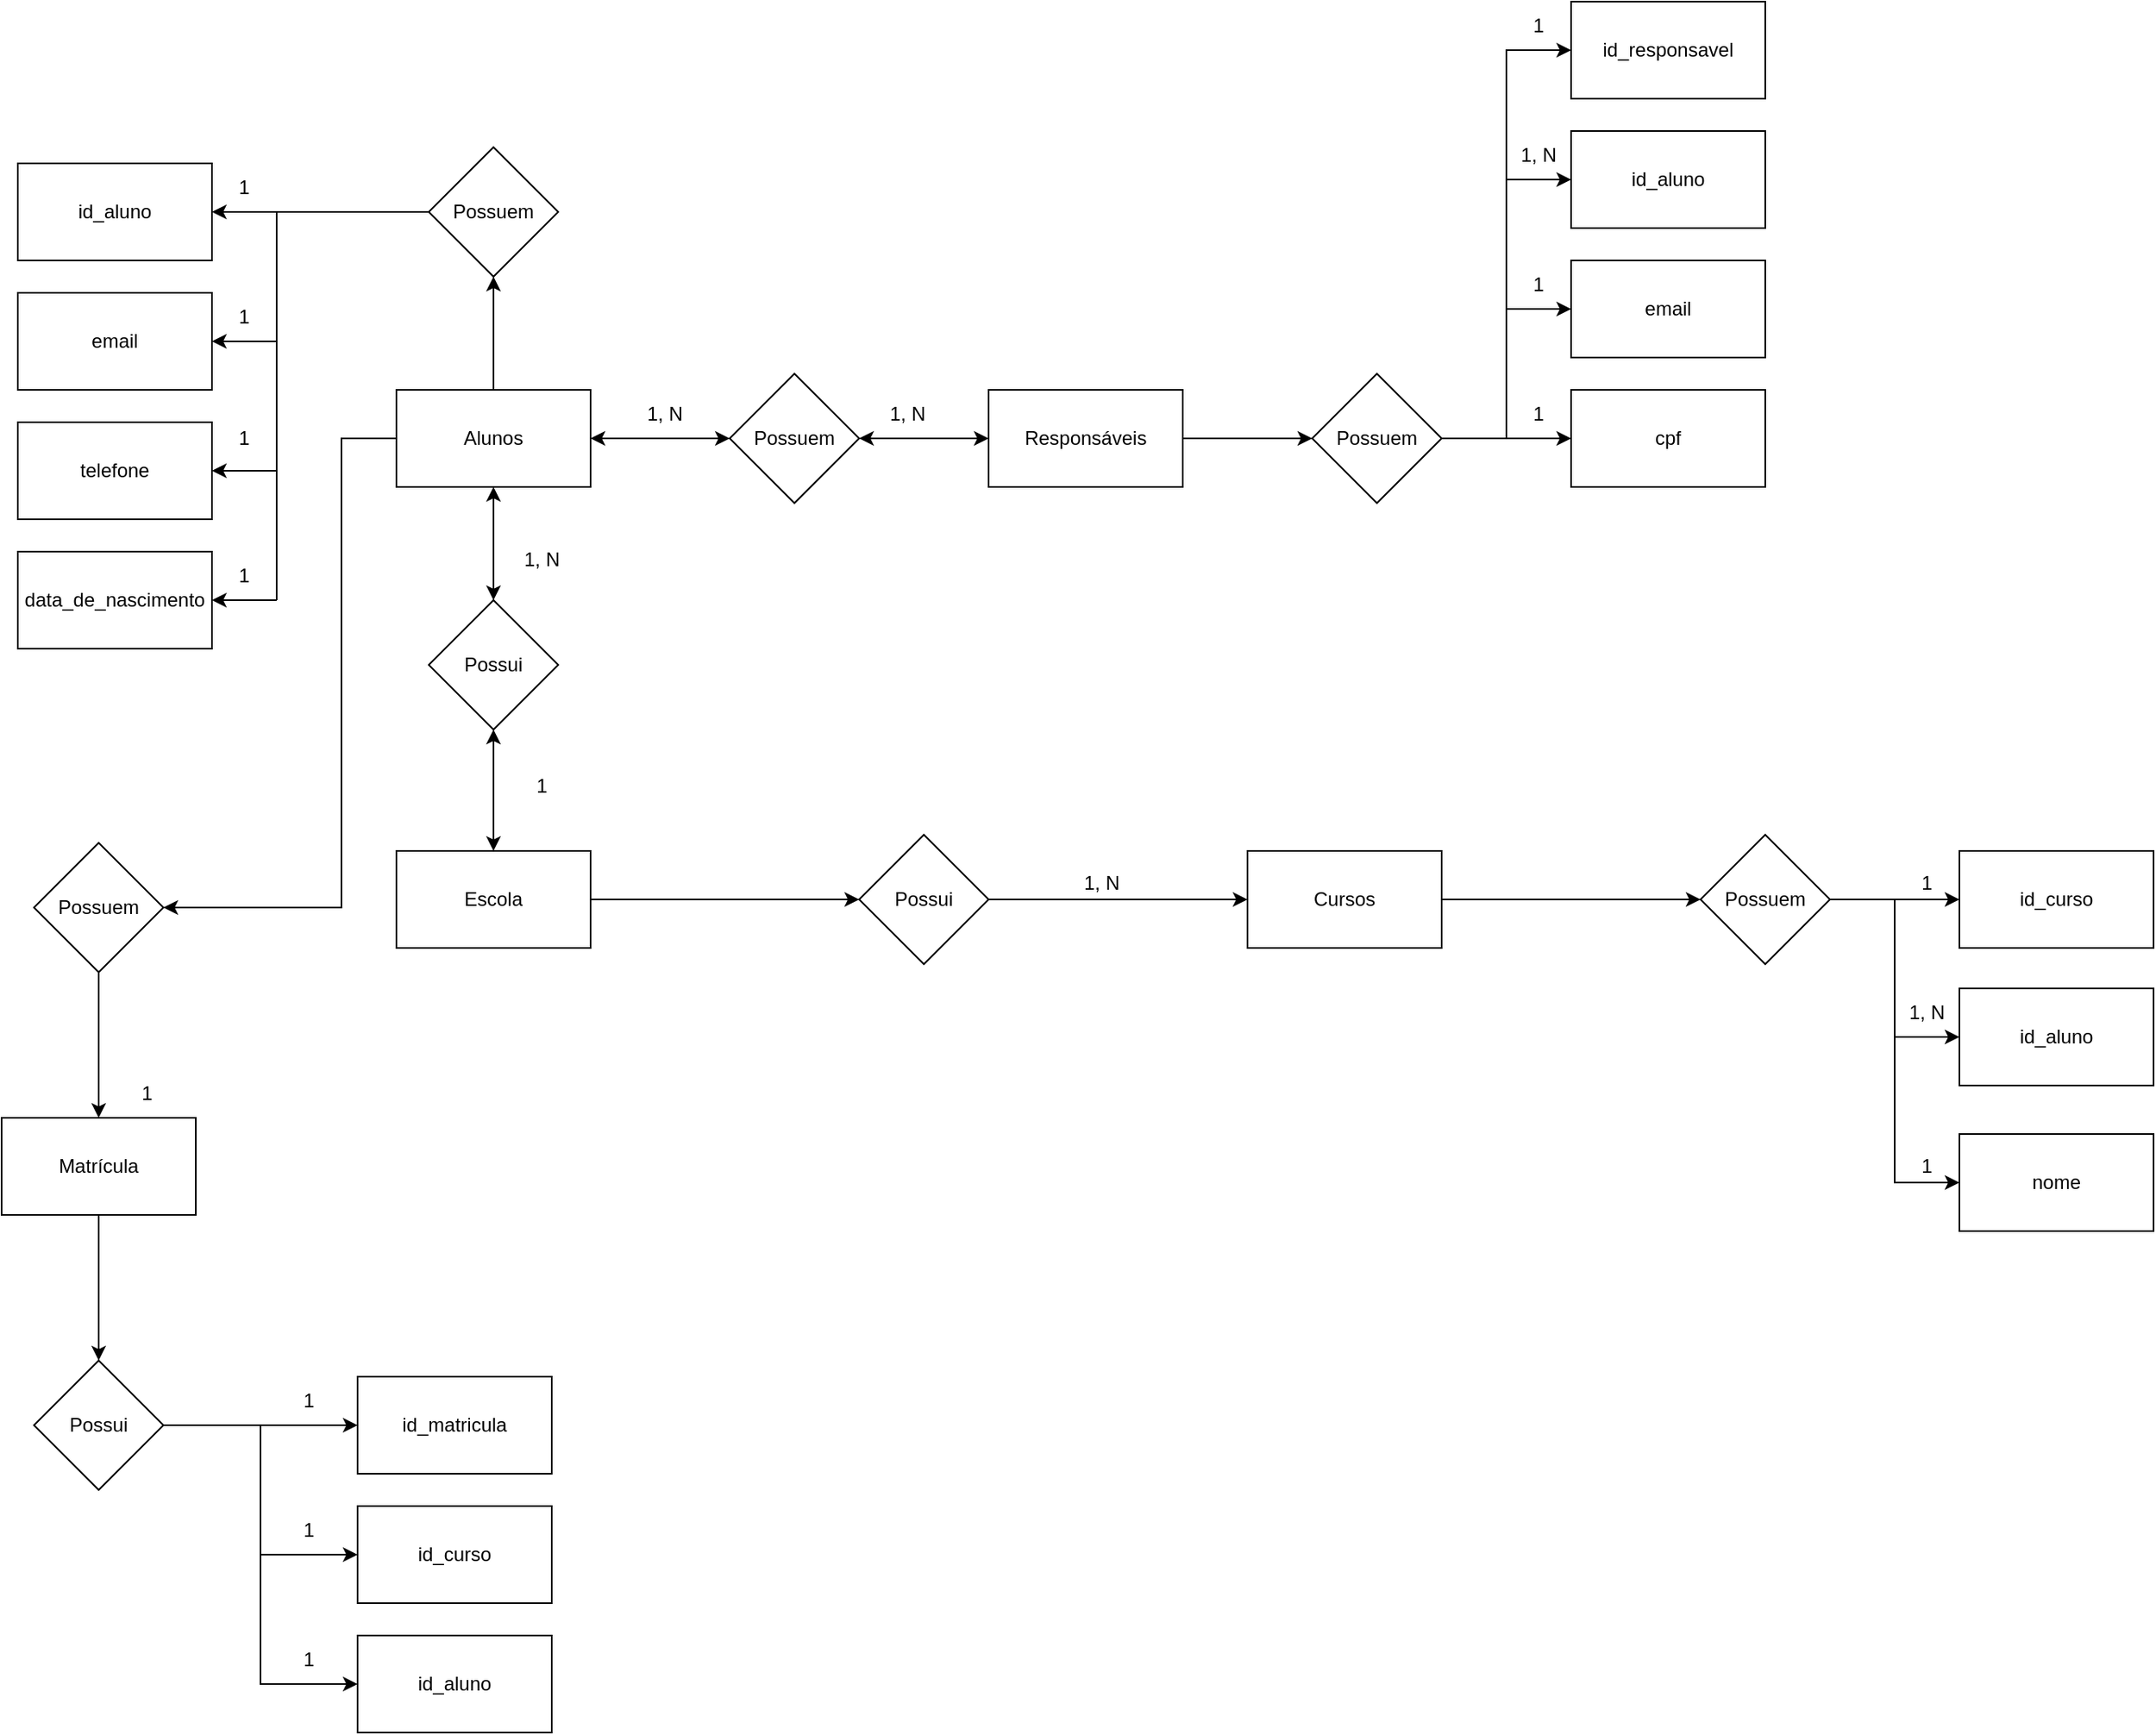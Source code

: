 <mxfile version="24.7.12">
  <diagram name="Página-1" id="xcKfCxiTL2I4_x74_rsH">
    <mxGraphModel grid="1" page="0" gridSize="10" guides="1" tooltips="1" connect="1" arrows="1" fold="1" pageScale="1" pageWidth="827" pageHeight="1169" math="0" shadow="0">
      <root>
        <mxCell id="0" />
        <mxCell id="1" parent="0" />
        <mxCell id="mWRZozpnn4bYu3sgDzk4-19" style="edgeStyle=orthogonalEdgeStyle;rounded=0;orthogonalLoop=1;jettySize=auto;html=1;" edge="1" parent="1" source="mWRZozpnn4bYu3sgDzk4-1">
          <mxGeometry relative="1" as="geometry">
            <mxPoint x="640" y="585" as="targetPoint" />
          </mxGeometry>
        </mxCell>
        <mxCell id="mWRZozpnn4bYu3sgDzk4-1" value="Escola" style="rounded=0;whiteSpace=wrap;html=1;glass=0;" vertex="1" parent="1">
          <mxGeometry x="354" y="555" width="120" height="60" as="geometry" />
        </mxCell>
        <mxCell id="mWRZozpnn4bYu3sgDzk4-3" value="Possui" style="rhombus;whiteSpace=wrap;html=1;" vertex="1" parent="1">
          <mxGeometry x="374" y="400" width="80" height="80" as="geometry" />
        </mxCell>
        <mxCell id="mWRZozpnn4bYu3sgDzk4-6" style="edgeStyle=orthogonalEdgeStyle;rounded=0;orthogonalLoop=1;jettySize=auto;html=1;" edge="1" parent="1" source="mWRZozpnn4bYu3sgDzk4-5">
          <mxGeometry relative="1" as="geometry">
            <mxPoint x="414" y="200" as="targetPoint" />
          </mxGeometry>
        </mxCell>
        <mxCell id="mWRZozpnn4bYu3sgDzk4-52" style="edgeStyle=orthogonalEdgeStyle;rounded=0;orthogonalLoop=1;jettySize=auto;html=1;entryX=1;entryY=0.5;entryDx=0;entryDy=0;" edge="1" parent="1" source="mWRZozpnn4bYu3sgDzk4-5" target="mWRZozpnn4bYu3sgDzk4-53">
          <mxGeometry relative="1" as="geometry">
            <mxPoint x="310" y="600" as="targetPoint" />
            <Array as="points">
              <mxPoint x="320" y="300" />
              <mxPoint x="320" y="590" />
            </Array>
          </mxGeometry>
        </mxCell>
        <mxCell id="mWRZozpnn4bYu3sgDzk4-5" value="Alunos" style="rounded=0;whiteSpace=wrap;html=1;" vertex="1" parent="1">
          <mxGeometry x="354" y="270" width="120" height="60" as="geometry" />
        </mxCell>
        <mxCell id="mWRZozpnn4bYu3sgDzk4-9" style="edgeStyle=orthogonalEdgeStyle;rounded=0;orthogonalLoop=1;jettySize=auto;html=1;" edge="1" parent="1" source="mWRZozpnn4bYu3sgDzk4-7">
          <mxGeometry relative="1" as="geometry">
            <mxPoint x="240" y="160" as="targetPoint" />
          </mxGeometry>
        </mxCell>
        <mxCell id="mWRZozpnn4bYu3sgDzk4-7" value="Possuem" style="rhombus;whiteSpace=wrap;html=1;" vertex="1" parent="1">
          <mxGeometry x="374" y="120" width="80" height="80" as="geometry" />
        </mxCell>
        <mxCell id="mWRZozpnn4bYu3sgDzk4-11" value="" style="endArrow=none;html=1;rounded=0;" edge="1" parent="1">
          <mxGeometry width="50" height="50" relative="1" as="geometry">
            <mxPoint x="280" y="400" as="sourcePoint" />
            <mxPoint x="280" y="160" as="targetPoint" />
          </mxGeometry>
        </mxCell>
        <mxCell id="mWRZozpnn4bYu3sgDzk4-12" value="id_aluno" style="rounded=0;whiteSpace=wrap;html=1;" vertex="1" parent="1">
          <mxGeometry x="120" y="130" width="120" height="60" as="geometry" />
        </mxCell>
        <mxCell id="mWRZozpnn4bYu3sgDzk4-13" value="" style="endArrow=classic;html=1;rounded=0;entryX=1;entryY=0.5;entryDx=0;entryDy=0;" edge="1" parent="1" target="mWRZozpnn4bYu3sgDzk4-14">
          <mxGeometry width="50" height="50" relative="1" as="geometry">
            <mxPoint x="280" y="240" as="sourcePoint" />
            <mxPoint x="240" y="280" as="targetPoint" />
            <Array as="points">
              <mxPoint x="260" y="240" />
            </Array>
          </mxGeometry>
        </mxCell>
        <mxCell id="mWRZozpnn4bYu3sgDzk4-14" value="email" style="rounded=0;whiteSpace=wrap;html=1;" vertex="1" parent="1">
          <mxGeometry x="120" y="210" width="120" height="60" as="geometry" />
        </mxCell>
        <mxCell id="mWRZozpnn4bYu3sgDzk4-15" value="telefone" style="rounded=0;whiteSpace=wrap;html=1;" vertex="1" parent="1">
          <mxGeometry x="120" y="290" width="120" height="60" as="geometry" />
        </mxCell>
        <mxCell id="mWRZozpnn4bYu3sgDzk4-16" value="" style="endArrow=classic;html=1;rounded=0;entryX=1;entryY=0.5;entryDx=0;entryDy=0;" edge="1" parent="1" target="mWRZozpnn4bYu3sgDzk4-15">
          <mxGeometry width="50" height="50" relative="1" as="geometry">
            <mxPoint x="280" y="320" as="sourcePoint" />
            <mxPoint x="250" y="250" as="targetPoint" />
            <Array as="points" />
          </mxGeometry>
        </mxCell>
        <mxCell id="mWRZozpnn4bYu3sgDzk4-17" value="data_de_nascimento" style="rounded=0;whiteSpace=wrap;html=1;" vertex="1" parent="1">
          <mxGeometry x="120" y="370" width="120" height="60" as="geometry" />
        </mxCell>
        <mxCell id="mWRZozpnn4bYu3sgDzk4-18" value="" style="endArrow=classic;html=1;rounded=0;entryX=1;entryY=0.5;entryDx=0;entryDy=0;" edge="1" parent="1" target="mWRZozpnn4bYu3sgDzk4-17">
          <mxGeometry width="50" height="50" relative="1" as="geometry">
            <mxPoint x="280" y="400" as="sourcePoint" />
            <mxPoint x="250" y="330" as="targetPoint" />
            <Array as="points" />
          </mxGeometry>
        </mxCell>
        <mxCell id="mWRZozpnn4bYu3sgDzk4-21" style="edgeStyle=orthogonalEdgeStyle;rounded=0;orthogonalLoop=1;jettySize=auto;html=1;" edge="1" parent="1" source="mWRZozpnn4bYu3sgDzk4-20">
          <mxGeometry relative="1" as="geometry">
            <mxPoint x="880" y="585" as="targetPoint" />
          </mxGeometry>
        </mxCell>
        <mxCell id="mWRZozpnn4bYu3sgDzk4-20" value="Possui" style="rhombus;whiteSpace=wrap;html=1;" vertex="1" parent="1">
          <mxGeometry x="640" y="545" width="80" height="80" as="geometry" />
        </mxCell>
        <mxCell id="mWRZozpnn4bYu3sgDzk4-23" style="edgeStyle=orthogonalEdgeStyle;rounded=0;orthogonalLoop=1;jettySize=auto;html=1;" edge="1" parent="1" source="mWRZozpnn4bYu3sgDzk4-22">
          <mxGeometry relative="1" as="geometry">
            <mxPoint x="1160" y="585" as="targetPoint" />
          </mxGeometry>
        </mxCell>
        <mxCell id="mWRZozpnn4bYu3sgDzk4-22" value="Cursos" style="rounded=0;whiteSpace=wrap;html=1;" vertex="1" parent="1">
          <mxGeometry x="880" y="555" width="120" height="60" as="geometry" />
        </mxCell>
        <mxCell id="mWRZozpnn4bYu3sgDzk4-28" style="edgeStyle=orthogonalEdgeStyle;rounded=0;orthogonalLoop=1;jettySize=auto;html=1;" edge="1" parent="1" source="mWRZozpnn4bYu3sgDzk4-26">
          <mxGeometry relative="1" as="geometry">
            <mxPoint x="1320" y="585" as="targetPoint" />
          </mxGeometry>
        </mxCell>
        <mxCell id="mWRZozpnn4bYu3sgDzk4-30" style="edgeStyle=orthogonalEdgeStyle;rounded=0;orthogonalLoop=1;jettySize=auto;html=1;entryX=0;entryY=0.5;entryDx=0;entryDy=0;" edge="1" parent="1" source="mWRZozpnn4bYu3sgDzk4-26" target="mWRZozpnn4bYu3sgDzk4-32">
          <mxGeometry relative="1" as="geometry">
            <mxPoint x="1320" y="620" as="targetPoint" />
          </mxGeometry>
        </mxCell>
        <mxCell id="mWRZozpnn4bYu3sgDzk4-26" value="Possuem" style="rhombus;whiteSpace=wrap;html=1;" vertex="1" parent="1">
          <mxGeometry x="1160" y="545" width="80" height="80" as="geometry" />
        </mxCell>
        <mxCell id="mWRZozpnn4bYu3sgDzk4-31" value="id_curso" style="rounded=0;whiteSpace=wrap;html=1;" vertex="1" parent="1">
          <mxGeometry x="1320" y="555" width="120" height="60" as="geometry" />
        </mxCell>
        <mxCell id="mWRZozpnn4bYu3sgDzk4-32" value="id_aluno" style="rounded=0;whiteSpace=wrap;html=1;" vertex="1" parent="1">
          <mxGeometry x="1320" y="640" width="120" height="60" as="geometry" />
        </mxCell>
        <mxCell id="mWRZozpnn4bYu3sgDzk4-33" value="nome" style="rounded=0;whiteSpace=wrap;html=1;" vertex="1" parent="1">
          <mxGeometry x="1320" y="730" width="120" height="60" as="geometry" />
        </mxCell>
        <mxCell id="mWRZozpnn4bYu3sgDzk4-36" style="edgeStyle=orthogonalEdgeStyle;rounded=0;orthogonalLoop=1;jettySize=auto;html=1;entryX=0;entryY=0.5;entryDx=0;entryDy=0;exitX=1;exitY=0.5;exitDx=0;exitDy=0;" edge="1" parent="1" source="mWRZozpnn4bYu3sgDzk4-26" target="mWRZozpnn4bYu3sgDzk4-33">
          <mxGeometry relative="1" as="geometry">
            <mxPoint x="1330" y="680" as="targetPoint" />
            <mxPoint x="1240" y="580" as="sourcePoint" />
          </mxGeometry>
        </mxCell>
        <mxCell id="mWRZozpnn4bYu3sgDzk4-38" value="Possuem" style="rhombus;whiteSpace=wrap;html=1;" vertex="1" parent="1">
          <mxGeometry x="560" y="260" width="80" height="80" as="geometry" />
        </mxCell>
        <mxCell id="mWRZozpnn4bYu3sgDzk4-41" style="edgeStyle=orthogonalEdgeStyle;rounded=0;orthogonalLoop=1;jettySize=auto;html=1;" edge="1" parent="1" source="mWRZozpnn4bYu3sgDzk4-40">
          <mxGeometry relative="1" as="geometry">
            <mxPoint x="920" y="300" as="targetPoint" />
          </mxGeometry>
        </mxCell>
        <mxCell id="mWRZozpnn4bYu3sgDzk4-40" value="Responsáveis" style="rounded=0;whiteSpace=wrap;html=1;" vertex="1" parent="1">
          <mxGeometry x="720" y="270" width="120" height="60" as="geometry" />
        </mxCell>
        <mxCell id="mWRZozpnn4bYu3sgDzk4-44" style="edgeStyle=orthogonalEdgeStyle;rounded=0;orthogonalLoop=1;jettySize=auto;html=1;" edge="1" parent="1" source="mWRZozpnn4bYu3sgDzk4-43">
          <mxGeometry relative="1" as="geometry">
            <mxPoint x="1080" y="300" as="targetPoint" />
          </mxGeometry>
        </mxCell>
        <mxCell id="mWRZozpnn4bYu3sgDzk4-49" style="edgeStyle=orthogonalEdgeStyle;rounded=0;orthogonalLoop=1;jettySize=auto;html=1;entryX=0;entryY=0.5;entryDx=0;entryDy=0;" edge="1" parent="1" source="mWRZozpnn4bYu3sgDzk4-43" target="mWRZozpnn4bYu3sgDzk4-46">
          <mxGeometry relative="1" as="geometry" />
        </mxCell>
        <mxCell id="mWRZozpnn4bYu3sgDzk4-50" style="edgeStyle=orthogonalEdgeStyle;rounded=0;orthogonalLoop=1;jettySize=auto;html=1;entryX=0;entryY=0.5;entryDx=0;entryDy=0;" edge="1" parent="1" source="mWRZozpnn4bYu3sgDzk4-43" target="mWRZozpnn4bYu3sgDzk4-47">
          <mxGeometry relative="1" as="geometry" />
        </mxCell>
        <mxCell id="mWRZozpnn4bYu3sgDzk4-51" style="edgeStyle=orthogonalEdgeStyle;rounded=0;orthogonalLoop=1;jettySize=auto;html=1;entryX=0;entryY=0.5;entryDx=0;entryDy=0;" edge="1" parent="1" source="mWRZozpnn4bYu3sgDzk4-43" target="mWRZozpnn4bYu3sgDzk4-48">
          <mxGeometry relative="1" as="geometry" />
        </mxCell>
        <mxCell id="mWRZozpnn4bYu3sgDzk4-43" value="Possuem" style="rhombus;whiteSpace=wrap;html=1;" vertex="1" parent="1">
          <mxGeometry x="920" y="260" width="80" height="80" as="geometry" />
        </mxCell>
        <mxCell id="mWRZozpnn4bYu3sgDzk4-45" value="cpf" style="rounded=0;whiteSpace=wrap;html=1;" vertex="1" parent="1">
          <mxGeometry x="1080" y="270" width="120" height="60" as="geometry" />
        </mxCell>
        <mxCell id="mWRZozpnn4bYu3sgDzk4-46" value="email" style="rounded=0;whiteSpace=wrap;html=1;" vertex="1" parent="1">
          <mxGeometry x="1080" y="190" width="120" height="60" as="geometry" />
        </mxCell>
        <mxCell id="mWRZozpnn4bYu3sgDzk4-47" value="id_aluno" style="rounded=0;whiteSpace=wrap;html=1;" vertex="1" parent="1">
          <mxGeometry x="1080" y="110" width="120" height="60" as="geometry" />
        </mxCell>
        <mxCell id="mWRZozpnn4bYu3sgDzk4-48" value="id_responsavel" style="rounded=0;whiteSpace=wrap;html=1;" vertex="1" parent="1">
          <mxGeometry x="1080" y="30" width="120" height="60" as="geometry" />
        </mxCell>
        <mxCell id="mWRZozpnn4bYu3sgDzk4-55" style="edgeStyle=orthogonalEdgeStyle;rounded=0;orthogonalLoop=1;jettySize=auto;html=1;" edge="1" parent="1" source="mWRZozpnn4bYu3sgDzk4-53">
          <mxGeometry relative="1" as="geometry">
            <mxPoint x="170.0" y="720" as="targetPoint" />
          </mxGeometry>
        </mxCell>
        <mxCell id="mWRZozpnn4bYu3sgDzk4-53" value="Possuem" style="rhombus;whiteSpace=wrap;html=1;" vertex="1" parent="1">
          <mxGeometry x="130" y="550" width="80" height="80" as="geometry" />
        </mxCell>
        <mxCell id="mWRZozpnn4bYu3sgDzk4-57" style="edgeStyle=orthogonalEdgeStyle;rounded=0;orthogonalLoop=1;jettySize=auto;html=1;" edge="1" parent="1" source="mWRZozpnn4bYu3sgDzk4-56">
          <mxGeometry relative="1" as="geometry">
            <mxPoint x="170" y="870" as="targetPoint" />
          </mxGeometry>
        </mxCell>
        <mxCell id="mWRZozpnn4bYu3sgDzk4-56" value="Matrícula" style="rounded=0;whiteSpace=wrap;html=1;" vertex="1" parent="1">
          <mxGeometry x="110" y="720" width="120" height="60" as="geometry" />
        </mxCell>
        <mxCell id="mWRZozpnn4bYu3sgDzk4-59" style="edgeStyle=orthogonalEdgeStyle;rounded=0;orthogonalLoop=1;jettySize=auto;html=1;" edge="1" parent="1" source="mWRZozpnn4bYu3sgDzk4-58">
          <mxGeometry relative="1" as="geometry">
            <mxPoint x="330" y="910" as="targetPoint" />
          </mxGeometry>
        </mxCell>
        <mxCell id="mWRZozpnn4bYu3sgDzk4-63" style="edgeStyle=orthogonalEdgeStyle;rounded=0;orthogonalLoop=1;jettySize=auto;html=1;entryX=0;entryY=0.5;entryDx=0;entryDy=0;" edge="1" parent="1" source="mWRZozpnn4bYu3sgDzk4-58" target="mWRZozpnn4bYu3sgDzk4-61">
          <mxGeometry relative="1" as="geometry" />
        </mxCell>
        <mxCell id="mWRZozpnn4bYu3sgDzk4-64" style="edgeStyle=orthogonalEdgeStyle;rounded=0;orthogonalLoop=1;jettySize=auto;html=1;entryX=0;entryY=0.5;entryDx=0;entryDy=0;" edge="1" parent="1" source="mWRZozpnn4bYu3sgDzk4-58" target="mWRZozpnn4bYu3sgDzk4-62">
          <mxGeometry relative="1" as="geometry" />
        </mxCell>
        <mxCell id="mWRZozpnn4bYu3sgDzk4-58" value="Possui" style="rhombus;whiteSpace=wrap;html=1;" vertex="1" parent="1">
          <mxGeometry x="130" y="870" width="80" height="80" as="geometry" />
        </mxCell>
        <mxCell id="mWRZozpnn4bYu3sgDzk4-60" value="id_matricula" style="rounded=0;whiteSpace=wrap;html=1;" vertex="1" parent="1">
          <mxGeometry x="330" y="880" width="120" height="60" as="geometry" />
        </mxCell>
        <mxCell id="mWRZozpnn4bYu3sgDzk4-61" value="id_curso" style="rounded=0;whiteSpace=wrap;html=1;" vertex="1" parent="1">
          <mxGeometry x="330" y="960" width="120" height="60" as="geometry" />
        </mxCell>
        <mxCell id="mWRZozpnn4bYu3sgDzk4-62" value="id_aluno" style="rounded=0;whiteSpace=wrap;html=1;" vertex="1" parent="1">
          <mxGeometry x="330" y="1040" width="120" height="60" as="geometry" />
        </mxCell>
        <mxCell id="mWRZozpnn4bYu3sgDzk4-65" value="1, N" style="text;html=1;align=center;verticalAlign=middle;whiteSpace=wrap;rounded=0;" vertex="1" parent="1">
          <mxGeometry x="760" y="560" width="60" height="30" as="geometry" />
        </mxCell>
        <mxCell id="mWRZozpnn4bYu3sgDzk4-66" value="1" style="text;html=1;align=center;verticalAlign=middle;whiteSpace=wrap;rounded=0;" vertex="1" parent="1">
          <mxGeometry x="1270" y="560" width="60" height="30" as="geometry" />
        </mxCell>
        <mxCell id="mWRZozpnn4bYu3sgDzk4-67" value="1, N" style="text;html=1;align=center;verticalAlign=middle;whiteSpace=wrap;rounded=0;" vertex="1" parent="1">
          <mxGeometry x="1270" y="640" width="60" height="30" as="geometry" />
        </mxCell>
        <mxCell id="mWRZozpnn4bYu3sgDzk4-68" value="1" style="text;html=1;align=center;verticalAlign=middle;whiteSpace=wrap;rounded=0;" vertex="1" parent="1">
          <mxGeometry x="1270" y="735" width="60" height="30" as="geometry" />
        </mxCell>
        <mxCell id="mWRZozpnn4bYu3sgDzk4-69" value="1, N" style="text;html=1;align=center;verticalAlign=middle;whiteSpace=wrap;rounded=0;" vertex="1" parent="1">
          <mxGeometry x="414" y="360" width="60" height="30" as="geometry" />
        </mxCell>
        <mxCell id="mWRZozpnn4bYu3sgDzk4-70" value="1" style="text;html=1;align=center;verticalAlign=middle;whiteSpace=wrap;rounded=0;" vertex="1" parent="1">
          <mxGeometry x="230" y="130" width="60" height="30" as="geometry" />
        </mxCell>
        <mxCell id="mWRZozpnn4bYu3sgDzk4-71" value="1" style="text;html=1;align=center;verticalAlign=middle;whiteSpace=wrap;rounded=0;" vertex="1" parent="1">
          <mxGeometry x="230" y="210" width="60" height="30" as="geometry" />
        </mxCell>
        <mxCell id="mWRZozpnn4bYu3sgDzk4-72" value="1" style="text;html=1;align=center;verticalAlign=middle;whiteSpace=wrap;rounded=0;" vertex="1" parent="1">
          <mxGeometry x="230" y="285" width="60" height="30" as="geometry" />
        </mxCell>
        <mxCell id="mWRZozpnn4bYu3sgDzk4-73" value="1" style="text;html=1;align=center;verticalAlign=middle;whiteSpace=wrap;rounded=0;" vertex="1" parent="1">
          <mxGeometry x="230" y="370" width="60" height="30" as="geometry" />
        </mxCell>
        <mxCell id="mWRZozpnn4bYu3sgDzk4-75" value="1" style="text;html=1;align=center;verticalAlign=middle;whiteSpace=wrap;rounded=0;" vertex="1" parent="1">
          <mxGeometry x="1030" y="30" width="60" height="30" as="geometry" />
        </mxCell>
        <mxCell id="mWRZozpnn4bYu3sgDzk4-76" value="1, N" style="text;html=1;align=center;verticalAlign=middle;whiteSpace=wrap;rounded=0;" vertex="1" parent="1">
          <mxGeometry x="1030" y="110" width="60" height="30" as="geometry" />
        </mxCell>
        <mxCell id="mWRZozpnn4bYu3sgDzk4-78" value="1" style="text;html=1;align=center;verticalAlign=middle;whiteSpace=wrap;rounded=0;" vertex="1" parent="1">
          <mxGeometry x="1030" y="190" width="60" height="30" as="geometry" />
        </mxCell>
        <mxCell id="mWRZozpnn4bYu3sgDzk4-79" value="1" style="text;html=1;align=center;verticalAlign=middle;whiteSpace=wrap;rounded=0;" vertex="1" parent="1">
          <mxGeometry x="1030" y="270" width="60" height="30" as="geometry" />
        </mxCell>
        <mxCell id="mWRZozpnn4bYu3sgDzk4-81" value="" style="endArrow=classic;startArrow=classic;html=1;rounded=0;exitX=0;exitY=1;exitDx=0;exitDy=0;entryX=0;entryY=0.5;entryDx=0;entryDy=0;" edge="1" parent="1" target="mWRZozpnn4bYu3sgDzk4-40">
          <mxGeometry width="50" height="50" relative="1" as="geometry">
            <mxPoint x="640" y="300" as="sourcePoint" />
            <mxPoint x="730" y="290" as="targetPoint" />
          </mxGeometry>
        </mxCell>
        <mxCell id="mWRZozpnn4bYu3sgDzk4-82" value="" style="endArrow=classic;startArrow=classic;html=1;rounded=0;" edge="1" parent="1" source="mWRZozpnn4bYu3sgDzk4-5">
          <mxGeometry width="50" height="50" relative="1" as="geometry">
            <mxPoint x="600" y="350" as="sourcePoint" />
            <mxPoint x="560" y="300" as="targetPoint" />
          </mxGeometry>
        </mxCell>
        <mxCell id="mWRZozpnn4bYu3sgDzk4-83" value="1" style="text;html=1;align=center;verticalAlign=middle;whiteSpace=wrap;rounded=0;" vertex="1" parent="1">
          <mxGeometry x="170" y="690" width="60" height="30" as="geometry" />
        </mxCell>
        <mxCell id="mWRZozpnn4bYu3sgDzk4-84" value="1" style="text;html=1;align=center;verticalAlign=middle;whiteSpace=wrap;rounded=0;" vertex="1" parent="1">
          <mxGeometry x="270" y="880" width="60" height="30" as="geometry" />
        </mxCell>
        <mxCell id="mWRZozpnn4bYu3sgDzk4-85" value="1" style="text;html=1;align=center;verticalAlign=middle;whiteSpace=wrap;rounded=0;" vertex="1" parent="1">
          <mxGeometry x="270" y="960" width="60" height="30" as="geometry" />
        </mxCell>
        <mxCell id="mWRZozpnn4bYu3sgDzk4-86" value="1" style="text;html=1;align=center;verticalAlign=middle;whiteSpace=wrap;rounded=0;" vertex="1" parent="1">
          <mxGeometry x="270" y="1040" width="60" height="30" as="geometry" />
        </mxCell>
        <mxCell id="mWRZozpnn4bYu3sgDzk4-87" value="" style="endArrow=classic;startArrow=classic;html=1;rounded=0;exitX=0.5;exitY=0;exitDx=0;exitDy=0;" edge="1" parent="1" source="mWRZozpnn4bYu3sgDzk4-3" target="mWRZozpnn4bYu3sgDzk4-5">
          <mxGeometry width="50" height="50" relative="1" as="geometry">
            <mxPoint x="380" y="400" as="sourcePoint" />
            <mxPoint x="430" y="350" as="targetPoint" />
          </mxGeometry>
        </mxCell>
        <mxCell id="mWRZozpnn4bYu3sgDzk4-88" value="" style="endArrow=classic;startArrow=classic;html=1;rounded=0;exitX=0.5;exitY=0;exitDx=0;exitDy=0;entryX=0.5;entryY=1;entryDx=0;entryDy=0;" edge="1" parent="1" source="mWRZozpnn4bYu3sgDzk4-1" target="mWRZozpnn4bYu3sgDzk4-3">
          <mxGeometry width="50" height="50" relative="1" as="geometry">
            <mxPoint x="424" y="410" as="sourcePoint" />
            <mxPoint x="424" y="340" as="targetPoint" />
          </mxGeometry>
        </mxCell>
        <mxCell id="mWRZozpnn4bYu3sgDzk4-89" value="1" style="text;html=1;align=center;verticalAlign=middle;whiteSpace=wrap;rounded=0;" vertex="1" parent="1">
          <mxGeometry x="414" y="500" width="60" height="30" as="geometry" />
        </mxCell>
        <mxCell id="mWRZozpnn4bYu3sgDzk4-90" value="1, N" style="text;html=1;align=center;verticalAlign=middle;whiteSpace=wrap;rounded=0;" vertex="1" parent="1">
          <mxGeometry x="640" y="270" width="60" height="30" as="geometry" />
        </mxCell>
        <mxCell id="mWRZozpnn4bYu3sgDzk4-91" value="1, N" style="text;html=1;align=center;verticalAlign=middle;whiteSpace=wrap;rounded=0;" vertex="1" parent="1">
          <mxGeometry x="490" y="270" width="60" height="30" as="geometry" />
        </mxCell>
      </root>
    </mxGraphModel>
  </diagram>
</mxfile>
